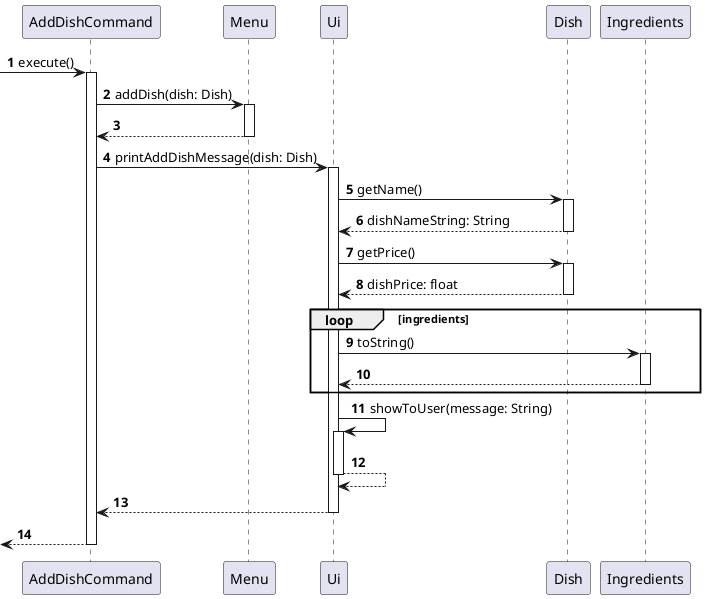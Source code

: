 @startuml
'https://plantuml.com/sequence-diagram
autonumber

-> AddDishCommand: execute()
activate AddDishCommand
AddDishCommand -> Menu: addDish(dish: Dish)
activate Menu
return
AddDishCommand -> Ui: printAddDishMessage(dish: Dish)


activate Ui
Ui -> Dish: getName()
activate Dish
Dish --> Ui: dishNameString: String
deactivate Dish
Ui -> Dish: getPrice()
activate Dish
Dish --> Ui: dishPrice: float
deactivate Dish

loop ingredients
Ui -> Ingredients: toString()
activate Ingredients
Ingredients --> Ui
deactivate Ingredients
end loop

Ui -> Ui: showToUser(message: String)
activate Ui
return
return
return

@enduml